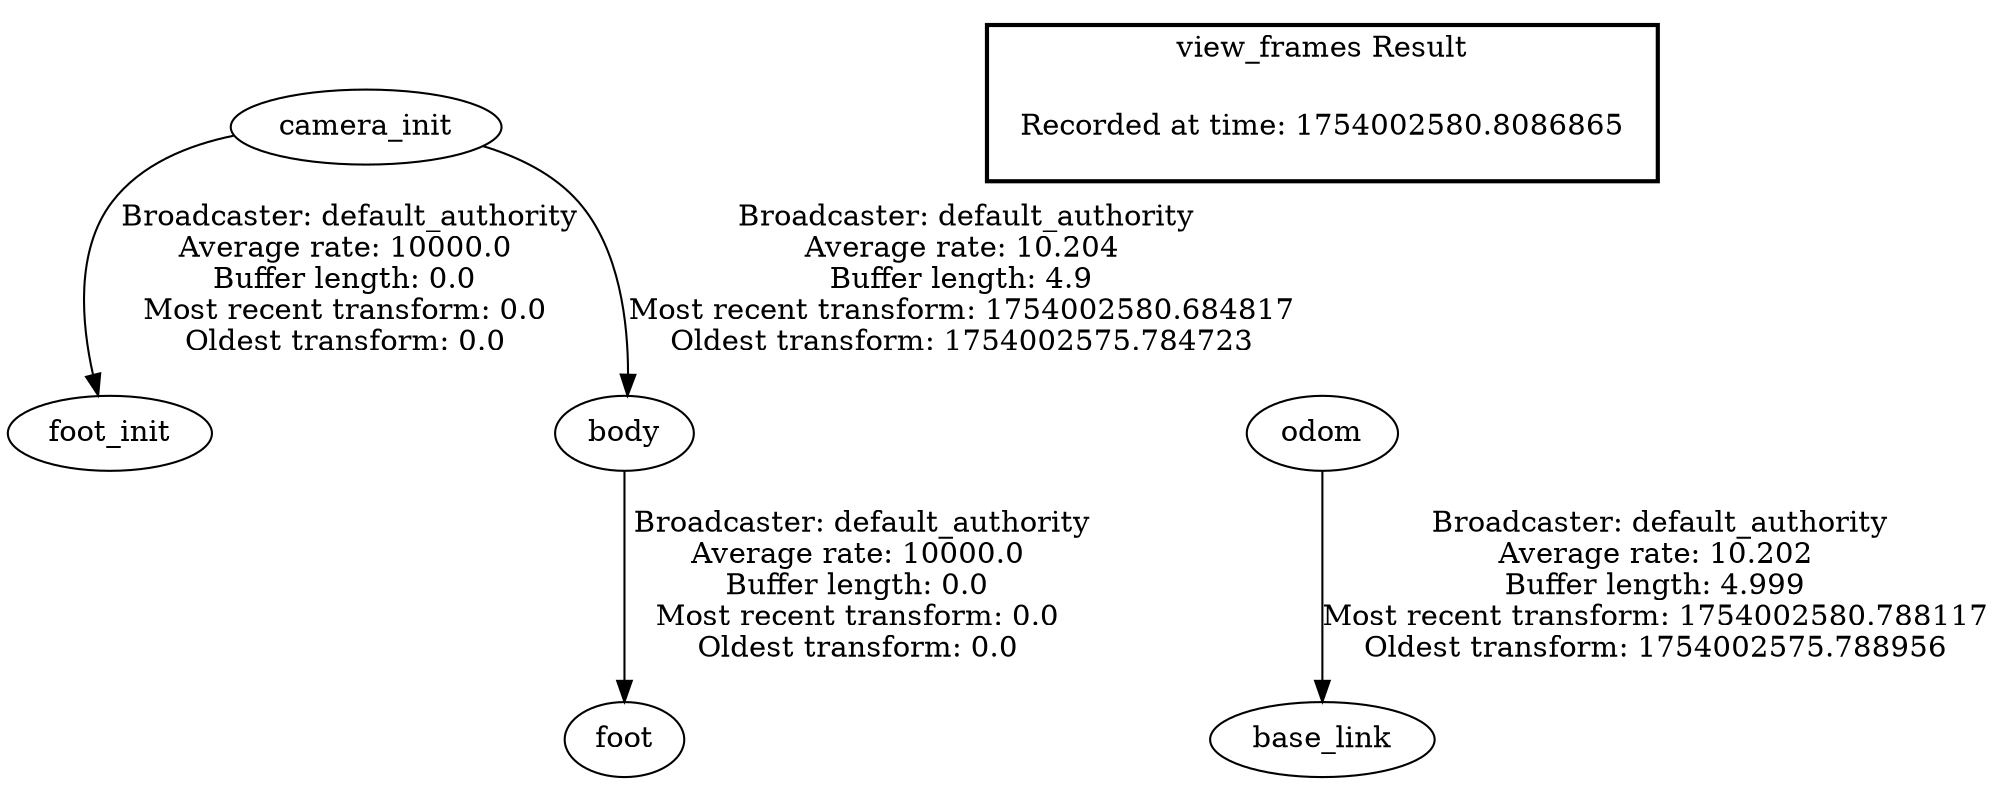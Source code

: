digraph G {
"camera_init" -> "foot_init"[label=" Broadcaster: default_authority\nAverage rate: 10000.0\nBuffer length: 0.0\nMost recent transform: 0.0\nOldest transform: 0.0\n"];
"body" -> "foot"[label=" Broadcaster: default_authority\nAverage rate: 10000.0\nBuffer length: 0.0\nMost recent transform: 0.0\nOldest transform: 0.0\n"];
"camera_init" -> "body"[label=" Broadcaster: default_authority\nAverage rate: 10.204\nBuffer length: 4.9\nMost recent transform: 1754002580.684817\nOldest transform: 1754002575.784723\n"];
"odom" -> "base_link"[label=" Broadcaster: default_authority\nAverage rate: 10.202\nBuffer length: 4.999\nMost recent transform: 1754002580.788117\nOldest transform: 1754002575.788956\n"];
edge [style=invis];
 subgraph cluster_legend { style=bold; color=black; label ="view_frames Result";
"Recorded at time: 1754002580.8086865"[ shape=plaintext ] ;
}->"odom";
}